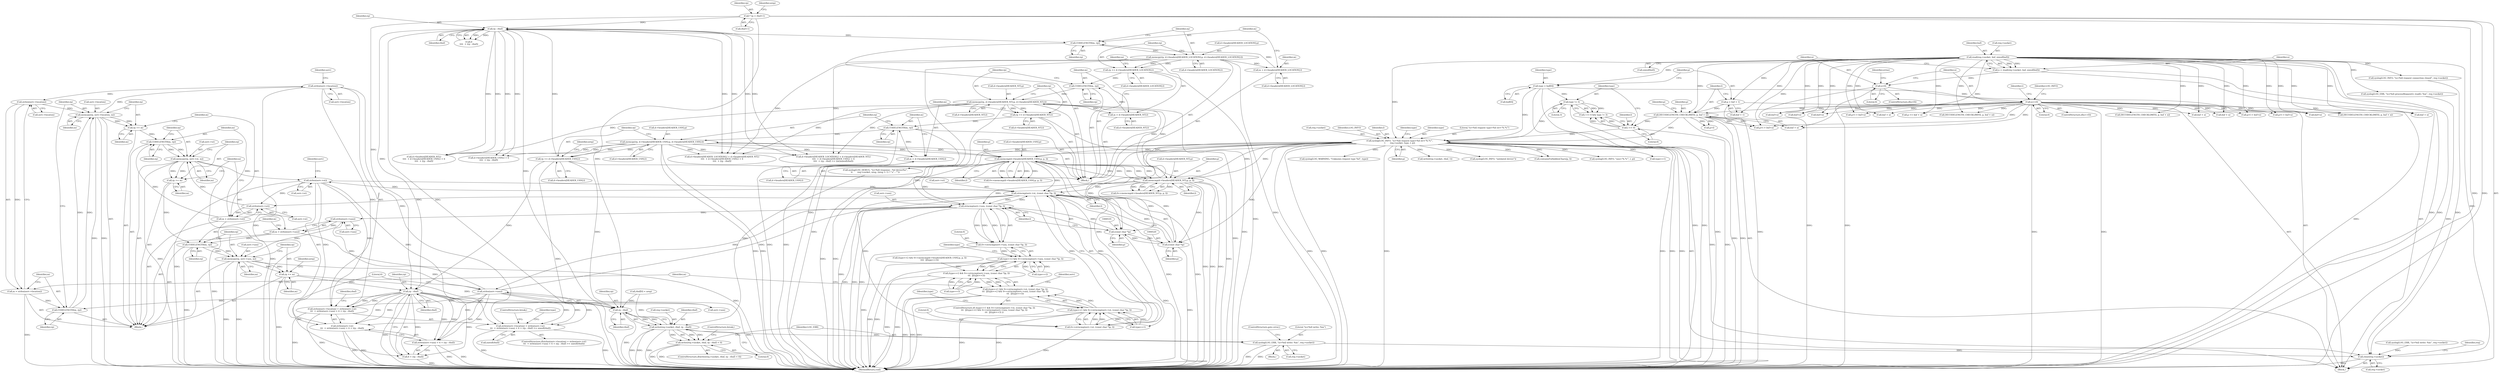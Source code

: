 digraph "0_miniupnp_140ee8d2204b383279f854802b27bdb41c1d5d1a@pointer" {
"1000485" [label="(Call,strlen(serv->location))"];
"1000551" [label="(Call,memcpy(rp, serv->location, m))"];
"1000548" [label="(Call,CODELENGTH(m, rp))"];
"1000542" [label="(Call,m = strlen(serv->location))"];
"1000544" [label="(Call,strlen(serv->location))"];
"1000485" [label="(Call,strlen(serv->location))"];
"1000501" [label="(Call,rp - rbuf)"];
"1000129" [label="(Call,* rp = rbuf+1)"];
"1000298" [label="(Call,rp - rbuf)"];
"1000447" [label="(Call,rp += d->headers[HEADER_USN].l)"];
"1000431" [label="(Call,memcpy(rp, d->headers[HEADER_USN].p, d->headers[HEADER_USN].l))"];
"1000428" [label="(Call,CODELENGTH(m, rp))"];
"1000419" [label="(Call,m = d->headers[HEADER_USN].l)"];
"1000410" [label="(Call,rp += d->headers[HEADER_NT].l)"];
"1000394" [label="(Call,memcpy(rp, d->headers[HEADER_NT].p, d->headers[HEADER_NT].l))"];
"1000391" [label="(Call,CODELENGTH(m, rp))"];
"1000382" [label="(Call,m = d->headers[HEADER_NT].l)"];
"1000373" [label="(Call,rp += d->headers[HEADER_LOCATION].l)"];
"1000357" [label="(Call,memcpy(rp, d->headers[HEADER_LOCATION].p, d->headers[HEADER_LOCATION].l))"];
"1000354" [label="(Call,CODELENGTH(m, rp))"];
"1000345" [label="(Call,m = d->headers[HEADER_LOCATION].l)"];
"1000314" [label="(Call,memcmp(d->headers[HEADER_NT].p, p, l))"];
"1000331" [label="(Call,memcmp(d->headers[HEADER_USN].p, p, l))"];
"1000236" [label="(Call,syslog(LOG_INFO, \"(s=%d) request type=%d str='%.*s'\",\n\t       req->socket, type, l, p))"];
"1000146" [label="(Call,read(req->socket, buf, sizeof(buf)))"];
"1000194" [label="(Call,type = buf[0])"];
"1000228" [label="(Call,type != 3)"];
"1000225" [label="(Call,l == 0)"];
"1000204" [label="(Call,DECODELENGTH_CHECKLIMIT(l, p, buf + n))"];
"1000199" [label="(Call,p = buf + 1)"];
"1000179" [label="(Call,n==0)"];
"1000154" [label="(Call,n<0)"];
"1000144" [label="(Call,n = read(req->socket, buf, sizeof(buf)))"];
"1000593" [label="(Call,rp += m)"];
"1000587" [label="(Call,memcpy(rp, serv->usn, m))"];
"1000584" [label="(Call,CODELENGTH(m, rp))"];
"1000578" [label="(Call,m = strlen(serv->usn))"];
"1000580" [label="(Call,strlen(serv->usn))"];
"1000495" [label="(Call,strlen(serv->usn))"];
"1000530" [label="(Call,strncmp(serv->usn, (const char *)p, l))"];
"1000534" [label="(Call,(const char *)p)"];
"1000519" [label="(Call,(const char *)p)"];
"1000515" [label="(Call,strncmp(serv->st, (const char *)p, l))"];
"1000490" [label="(Call,strlen(serv->st))"];
"1000569" [label="(Call,memcpy(rp, serv->st, m))"];
"1000566" [label="(Call,CODELENGTH(m, rp))"];
"1000560" [label="(Call,m = strlen(serv->st))"];
"1000562" [label="(Call,strlen(serv->st))"];
"1000557" [label="(Call,rp += m)"];
"1000575" [label="(Call,rp += m)"];
"1000483" [label="(Call,strlen(serv->location) + strlen(serv->st)\n\t\t\t  + strlen(serv->usn) + 6 + (rp - rbuf) >= sizeof(rbuf))"];
"1000484" [label="(Call,strlen(serv->location) + strlen(serv->st)\n\t\t\t  + strlen(serv->usn) + 6 + (rp - rbuf))"];
"1000489" [label="(Call,strlen(serv->st)\n\t\t\t  + strlen(serv->usn) + 6 + (rp - rbuf))"];
"1000513" [label="(Call,0==strncmp(serv->st, (const char *)p, l))"];
"1000509" [label="(Call,type==1 && 0==strncmp(serv->st, (const char *)p, l))"];
"1000508" [label="(Call,(type==1 && 0==strncmp(serv->st, (const char *)p, l))\n\t\t\t  ||(type==2 && 0==strncmp(serv->usn, (const char *)p, l))\n\t\t\t  ||(type==3))"];
"1000494" [label="(Call,strlen(serv->usn) + 6 + (rp - rbuf))"];
"1000499" [label="(Call,6 + (rp - rbuf))"];
"1000623" [label="(Call,rp - rbuf)"];
"1000618" [label="(Call,write(req->socket, rbuf, rp - rbuf))"];
"1000617" [label="(Call,write(req->socket, rbuf, rp - rbuf) < 0)"];
"1000628" [label="(Call,syslog(LOG_ERR, \"(s=%d) write: %m\", req->socket))"];
"1001044" [label="(Call,close(req->socket))"];
"1000528" [label="(Call,0==strncmp(serv->usn, (const char *)p, l))"];
"1000524" [label="(Call,type==2 && 0==strncmp(serv->usn, (const char *)p, l))"];
"1000523" [label="(Call,(type==2 && 0==strncmp(serv->usn, (const char *)p, l))\n\t\t\t  ||(type==3))"];
"1000224" [label="(Call,l == 0 && type != 3)"];
"1000204" [label="(Call,DECODELENGTH_CHECKLIMIT(l, p, buf + n))"];
"1000227" [label="(Literal,0)"];
"1000576" [label="(Identifier,rp)"];
"1000629" [label="(Identifier,LOG_ERR)"];
"1000226" [label="(Identifier,l)"];
"1000359" [label="(Call,d->headers[HEADER_LOCATION].p)"];
"1000491" [label="(Call,serv->st)"];
"1000523" [label="(Call,(type==2 && 0==strncmp(serv->usn, (const char *)p, l))\n\t\t\t  ||(type==3))"];
"1000544" [label="(Call,strlen(serv->location))"];
"1000420" [label="(Identifier,m)"];
"1000597" [label="(Identifier,nrep)"];
"1000507" [label="(ControlStructure,if( (type==1 && 0==strncmp(serv->st, (const char *)p, l))\n\t\t\t  ||(type==2 && 0==strncmp(serv->usn, (const char *)p, l))\n\t\t\t  ||(type==3) ))"];
"1000536" [label="(Identifier,p)"];
"1000623" [label="(Call,rp - rbuf)"];
"1000492" [label="(Identifier,serv)"];
"1000484" [label="(Call,strlen(serv->location) + strlen(serv->st)\n\t\t\t  + strlen(serv->usn) + 6 + (rp - rbuf))"];
"1000552" [label="(Identifier,rp)"];
"1000503" [label="(Identifier,rbuf)"];
"1000357" [label="(Call,memcpy(rp, d->headers[HEADER_LOCATION].p, d->headers[HEADER_LOCATION].l))"];
"1000567" [label="(Identifier,m)"];
"1000630" [label="(Literal,\"(s=%d) write: %m\")"];
"1000129" [label="(Call,* rp = rbuf+1)"];
"1000272" [label="(Call,d->headers[HEADER_LOCATION].l + d->headers[HEADER_NT].l\n\t\t\t\t  + d->headers[HEADER_USN].l + 6\n\t\t\t\t  + (rp - rbuf))"];
"1000854" [label="(Call,buf+n)"];
"1000183" [label="(Call,syslog(LOG_INFO, \"(s=%d) request connection closed\", req->socket))"];
"1000510" [label="(Call,type==1)"];
"1001003" [label="(Call,write(req->socket, rbuf, 1))"];
"1000201" [label="(Call,buf + 1)"];
"1000428" [label="(Call,CODELENGTH(m, rp))"];
"1000548" [label="(Call,CODELENGTH(m, rp))"];
"1000375" [label="(Call,d->headers[HEADER_LOCATION].l)"];
"1000213" [label="(Identifier,p)"];
"1000432" [label="(Identifier,rp)"];
"1000332" [label="(Call,d->headers[HEADER_USN].p)"];
"1000553" [label="(Call,serv->location)"];
"1000519" [label="(Call,(const char *)p)"];
"1000298" [label="(Call,rp - rbuf)"];
"1000497" [label="(Identifier,serv)"];
"1000180" [label="(Identifier,n)"];
"1000624" [label="(Identifier,rp)"];
"1000312" [label="(Call,0==memcmp(d->headers[HEADER_NT].p, p, l))"];
"1000225" [label="(Call,l == 0)"];
"1000355" [label="(Identifier,m)"];
"1000246" [label="(Identifier,type)"];
"1000179" [label="(Call,n==0)"];
"1000486" [label="(Call,serv->location)"];
"1000322" [label="(Identifier,p)"];
"1000131" [label="(Call,rbuf+1)"];
"1000181" [label="(Literal,0)"];
"1000339" [label="(Identifier,p)"];
"1000594" [label="(Identifier,rp)"];
"1000506" [label="(ControlStructure,break;)"];
"1000199" [label="(Call,p = buf + 1)"];
"1000628" [label="(Call,syslog(LOG_ERR, \"(s=%d) write: %m\", req->socket))"];
"1000570" [label="(Identifier,rp)"];
"1000560" [label="(Call,m = strlen(serv->st))"];
"1000116" [label="(Block,)"];
"1000299" [label="(Identifier,rp)"];
"1000526" [label="(Identifier,type)"];
"1000496" [label="(Call,serv->usn)"];
"1000194" [label="(Call,type = buf[0])"];
"1000541" [label="(Block,)"];
"1000265" [label="(Call,syslog(LOG_INFO, \"outdated device\"))"];
"1000366" [label="(Call,d->headers[HEADER_LOCATION].l)"];
"1000592" [label="(Identifier,m)"];
"1000329" [label="(Call,0==memcmp(d->headers[HEADER_USN].p, p, l))"];
"1000524" [label="(Call,type==2 && 0==strncmp(serv->usn, (const char *)p, l))"];
"1000542" [label="(Call,m = strlen(serv->location))"];
"1000324" [label="(Call,(type==2 && 0==memcmp(d->headers[HEADER_USN].p, p, l))\n\t\t\t\t  ||(type==3))"];
"1000568" [label="(Identifier,rp)"];
"1000850" [label="(Call,p+l > buf+n)"];
"1000513" [label="(Call,0==strncmp(serv->st, (const char *)p, l))"];
"1000625" [label="(Identifier,rbuf)"];
"1000212" [label="(Call,p+l)"];
"1000433" [label="(Call,d->headers[HEADER_USN].p)"];
"1000230" [label="(Literal,3)"];
"1000429" [label="(Identifier,m)"];
"1000191" [label="(Identifier,t)"];
"1000537" [label="(Identifier,l)"];
"1000699" [label="(Call,p >= buf + n)"];
"1000595" [label="(Identifier,m)"];
"1000505" [label="(Identifier,rbuf)"];
"1000485" [label="(Call,strlen(serv->location))"];
"1000550" [label="(Identifier,rp)"];
"1001055" [label="(MethodReturn,void)"];
"1000419" [label="(Call,m = d->headers[HEADER_USN].l)"];
"1000410" [label="(Call,rp += d->headers[HEADER_NT].l)"];
"1000392" [label="(Identifier,m)"];
"1000144" [label="(Call,n = read(req->socket, buf, sizeof(buf)))"];
"1000345" [label="(Call,m = d->headers[HEADER_LOCATION].l)"];
"1000229" [label="(Identifier,type)"];
"1000588" [label="(Identifier,rp)"];
"1000500" [label="(Literal,6)"];
"1000571" [label="(Call,serv->st)"];
"1000577" [label="(Identifier,m)"];
"1000382" [label="(Call,m = d->headers[HEADER_NT].l)"];
"1000384" [label="(Call,d->headers[HEADER_NT].l)"];
"1000579" [label="(Identifier,m)"];
"1000323" [label="(Identifier,l)"];
"1000242" [label="(Identifier,type)"];
"1001011" [label="(Call,syslog(LOG_ERR, \"(s=%d) write: %m\", req->socket))"];
"1000843" [label="(Call,DECODELENGTH_CHECKLIMIT(l, p, buf + n))"];
"1000228" [label="(Call,type != 3)"];
"1000846" [label="(Call,buf + n)"];
"1000530" [label="(Call,strncmp(serv->usn, (const char *)p, l))"];
"1000153" [label="(ControlStructure,if(n<0))"];
"1000300" [label="(Identifier,rbuf)"];
"1000635" [label="(ControlStructure,break;)"];
"1000412" [label="(Call,d->headers[HEADER_NT].l)"];
"1000656" [label="(Call,containsForbiddenChars(p, l))"];
"1000543" [label="(Identifier,m)"];
"1000154" [label="(Call,n<0)"];
"1000511" [label="(Identifier,type)"];
"1000396" [label="(Call,d->headers[HEADER_NT].p)"];
"1000561" [label="(Identifier,m)"];
"1000448" [label="(Identifier,rp)"];
"1000549" [label="(Identifier,m)"];
"1000779" [label="(Call,buf + n)"];
"1000393" [label="(Identifier,rp)"];
"1000634" [label="(ControlStructure,goto error;)"];
"1000586" [label="(Identifier,rp)"];
"1000151" [label="(Call,sizeof(buf))"];
"1000737" [label="(Call,syslog(LOG_INFO, \"usn='%.*s'\", l, p))"];
"1000161" [label="(Identifier,errno)"];
"1000440" [label="(Call,d->headers[HEADER_USN].l)"];
"1000709" [label="(Call,DECODELENGTH_CHECKLIMIT(l, p, buf + n))"];
"1000499" [label="(Call,6 + (rp - rbuf))"];
"1000585" [label="(Identifier,m)"];
"1000626" [label="(Literal,0)"];
"1000200" [label="(Identifier,p)"];
"1000627" [label="(Block,)"];
"1000184" [label="(Identifier,LOG_INFO)"];
"1000411" [label="(Identifier,rp)"];
"1000309" [label="(Call,type==1)"];
"1000558" [label="(Identifier,rp)"];
"1000383" [label="(Identifier,m)"];
"1000195" [label="(Identifier,type)"];
"1000525" [label="(Call,type==2)"];
"1000314" [label="(Call,memcmp(d->headers[HEADER_NT].p, p, l))"];
"1000155" [label="(Identifier,n)"];
"1000569" [label="(Call,memcpy(rp, serv->st, m))"];
"1000557" [label="(Call,rp += m)"];
"1000447" [label="(Call,rp += d->headers[HEADER_USN].l)"];
"1000534" [label="(Call,(const char *)p)"];
"1000521" [label="(Identifier,p)"];
"1000489" [label="(Call,strlen(serv->st)\n\t\t\t  + strlen(serv->usn) + 6 + (rp - rbuf))"];
"1000344" [label="(Block,)"];
"1000315" [label="(Call,d->headers[HEADER_NT].p)"];
"1000211" [label="(Call,p+l > buf+n)"];
"1000531" [label="(Call,serv->usn)"];
"1000475" [label="(Identifier,serv)"];
"1000587" [label="(Call,memcpy(rp, serv->usn, m))"];
"1000374" [label="(Identifier,rp)"];
"1000244" [label="(Identifier,p)"];
"1000783" [label="(Call,p+l > buf+n)"];
"1000431" [label="(Call,memcpy(rp, d->headers[HEADER_USN].p, d->headers[HEADER_USN].l))"];
"1000146" [label="(Call,read(req->socket, buf, sizeof(buf)))"];
"1000619" [label="(Call,req->socket)"];
"1000494" [label="(Call,strlen(serv->usn) + 6 + (rp - rbuf))"];
"1000522" [label="(Identifier,l)"];
"1000516" [label="(Call,serv->st)"];
"1000483" [label="(Call,strlen(serv->location) + strlen(serv->st)\n\t\t\t  + strlen(serv->usn) + 6 + (rp - rbuf) >= sizeof(rbuf))"];
"1000490" [label="(Call,strlen(serv->st))"];
"1000346" [label="(Identifier,m)"];
"1000196" [label="(Call,buf[0])"];
"1000502" [label="(Identifier,rp)"];
"1000271" [label="(Call,d->headers[HEADER_LOCATION].l + d->headers[HEADER_NT].l\n\t\t\t\t  + d->headers[HEADER_USN].l + 6\n\t\t\t\t  + (rp - rbuf) >= (int)sizeof(rbuf))"];
"1001045" [label="(Call,req->socket)"];
"1000238" [label="(Literal,\"(s=%d) request type=%d str='%.*s'\")"];
"1000539" [label="(Identifier,type)"];
"1000538" [label="(Call,type==3)"];
"1000545" [label="(Call,serv->location)"];
"1000574" [label="(Identifier,m)"];
"1000617" [label="(Call,write(req->socket, rbuf, rp - rbuf) < 0)"];
"1000495" [label="(Call,strlen(serv->usn))"];
"1000394" [label="(Call,memcpy(rp, d->headers[HEADER_NT].p, d->headers[HEADER_NT].l))"];
"1000147" [label="(Call,req->socket)"];
"1000562" [label="(Call,strlen(serv->st))"];
"1000563" [label="(Call,serv->st)"];
"1000449" [label="(Call,d->headers[HEADER_USN].l)"];
"1000207" [label="(Call,buf + n)"];
"1000391" [label="(Call,CODELENGTH(m, rp))"];
"1000347" [label="(Call,d->headers[HEADER_LOCATION].l)"];
"1000603" [label="(Call,syslog(LOG_DEBUG, \"(s=%d) response : %d device%s\",\n\t\t       req->socket, nrep, (nrep > 1) ? \"s\" : \"\"))"];
"1000288" [label="(Call,d->headers[HEADER_USN].l + 6\n\t\t\t\t  + (rp - rbuf))"];
"1000992" [label="(Call,syslog(LOG_WARNING, \"Unknown request type %d\", type))"];
"1001044" [label="(Call,close(req->socket))"];
"1000529" [label="(Literal,0)"];
"1000580" [label="(Call,strlen(serv->usn))"];
"1000239" [label="(Call,req->socket)"];
"1000156" [label="(Literal,0)"];
"1000280" [label="(Call,d->headers[HEADER_NT].l\n\t\t\t\t  + d->headers[HEADER_USN].l + 6\n\t\t\t\t  + (rp - rbuf))"];
"1000575" [label="(Call,rp += m)"];
"1000598" [label="(Call,rbuf[0] = nrep)"];
"1000589" [label="(Call,serv->usn)"];
"1000150" [label="(Identifier,buf)"];
"1000584" [label="(Call,CODELENGTH(m, rp))"];
"1000581" [label="(Call,serv->usn)"];
"1000509" [label="(Call,type==1 && 0==strncmp(serv->st, (const char *)p, l))"];
"1000296" [label="(Call,6\n\t\t\t\t  + (rp - rbuf))"];
"1000712" [label="(Call,buf + n)"];
"1000354" [label="(Call,CODELENGTH(m, rp))"];
"1000578" [label="(Call,m = strlen(serv->usn))"];
"1000514" [label="(Literal,0)"];
"1000622" [label="(Identifier,rbuf)"];
"1000776" [label="(Call,DECODELENGTH_CHECKLIMIT(l, p, buf + n))"];
"1000508" [label="(Call,(type==1 && 0==strncmp(serv->st, (const char *)p, l))\n\t\t\t  ||(type==2 && 0==strncmp(serv->usn, (const char *)p, l))\n\t\t\t  ||(type==3))"];
"1000145" [label="(Identifier,n)"];
"1000171" [label="(Call,syslog(LOG_ERR, \"(s=%d) processRequest(): read(): %m\", req->socket))"];
"1000395" [label="(Identifier,rp)"];
"1000618" [label="(Call,write(req->socket, rbuf, rp - rbuf))"];
"1000457" [label="(Identifier,nrep)"];
"1000130" [label="(Identifier,rp)"];
"1000178" [label="(ControlStructure,if(n==0))"];
"1000205" [label="(Identifier,l)"];
"1000559" [label="(Identifier,m)"];
"1000236" [label="(Call,syslog(LOG_INFO, \"(s=%d) request type=%d str='%.*s'\",\n\t       req->socket, type, l, p))"];
"1000501" [label="(Call,rp - rbuf)"];
"1000566" [label="(Call,CODELENGTH(m, rp))"];
"1000515" [label="(Call,strncmp(serv->st, (const char *)p, l))"];
"1000593" [label="(Call,rp += m)"];
"1000787" [label="(Call,buf+n)"];
"1000716" [label="(Call,p+l > buf+n)"];
"1000356" [label="(Identifier,rp)"];
"1000358" [label="(Identifier,rp)"];
"1000528" [label="(Call,0==strncmp(serv->usn, (const char *)p, l))"];
"1000616" [label="(ControlStructure,if(write(req->socket, rbuf, rp - rbuf) < 0))"];
"1001050" [label="(Identifier,req)"];
"1000373" [label="(Call,rp += d->headers[HEADER_LOCATION].l)"];
"1000215" [label="(Call,buf+n)"];
"1000237" [label="(Identifier,LOG_INFO)"];
"1000206" [label="(Identifier,p)"];
"1000331" [label="(Call,memcmp(d->headers[HEADER_USN].p, p, l))"];
"1000482" [label="(ControlStructure,if(strlen(serv->location) + strlen(serv->st)\n\t\t\t  + strlen(serv->usn) + 6 + (rp - rbuf) >= sizeof(rbuf)))"];
"1000551" [label="(Call,memcpy(rp, serv->location, m))"];
"1000556" [label="(Identifier,m)"];
"1000243" [label="(Identifier,l)"];
"1000430" [label="(Identifier,rp)"];
"1000340" [label="(Identifier,l)"];
"1000421" [label="(Call,d->headers[HEADER_USN].l)"];
"1000701" [label="(Call,buf + n)"];
"1000504" [label="(Call,sizeof(rbuf))"];
"1000720" [label="(Call,buf+n)"];
"1000631" [label="(Call,req->socket)"];
"1000403" [label="(Call,d->headers[HEADER_NT].l)"];
"1000136" [label="(Identifier,nrep)"];
"1000485" -> "1000484"  [label="AST: "];
"1000485" -> "1000486"  [label="CFG: "];
"1000486" -> "1000485"  [label="AST: "];
"1000492" -> "1000485"  [label="CFG: "];
"1000485" -> "1001055"  [label="DDG: "];
"1000485" -> "1000483"  [label="DDG: "];
"1000485" -> "1000484"  [label="DDG: "];
"1000551" -> "1000485"  [label="DDG: "];
"1000485" -> "1000544"  [label="DDG: "];
"1000551" -> "1000541"  [label="AST: "];
"1000551" -> "1000556"  [label="CFG: "];
"1000552" -> "1000551"  [label="AST: "];
"1000553" -> "1000551"  [label="AST: "];
"1000556" -> "1000551"  [label="AST: "];
"1000558" -> "1000551"  [label="CFG: "];
"1000551" -> "1001055"  [label="DDG: "];
"1000551" -> "1001055"  [label="DDG: "];
"1000548" -> "1000551"  [label="DDG: "];
"1000548" -> "1000551"  [label="DDG: "];
"1000544" -> "1000551"  [label="DDG: "];
"1000551" -> "1000557"  [label="DDG: "];
"1000551" -> "1000557"  [label="DDG: "];
"1000548" -> "1000541"  [label="AST: "];
"1000548" -> "1000550"  [label="CFG: "];
"1000549" -> "1000548"  [label="AST: "];
"1000550" -> "1000548"  [label="AST: "];
"1000552" -> "1000548"  [label="CFG: "];
"1000542" -> "1000548"  [label="DDG: "];
"1000501" -> "1000548"  [label="DDG: "];
"1000542" -> "1000541"  [label="AST: "];
"1000542" -> "1000544"  [label="CFG: "];
"1000543" -> "1000542"  [label="AST: "];
"1000544" -> "1000542"  [label="AST: "];
"1000549" -> "1000542"  [label="CFG: "];
"1000542" -> "1001055"  [label="DDG: "];
"1000544" -> "1000542"  [label="DDG: "];
"1000544" -> "1000545"  [label="CFG: "];
"1000545" -> "1000544"  [label="AST: "];
"1000501" -> "1000499"  [label="AST: "];
"1000501" -> "1000503"  [label="CFG: "];
"1000502" -> "1000501"  [label="AST: "];
"1000503" -> "1000501"  [label="AST: "];
"1000499" -> "1000501"  [label="CFG: "];
"1000501" -> "1001055"  [label="DDG: "];
"1000501" -> "1000483"  [label="DDG: "];
"1000501" -> "1000483"  [label="DDG: "];
"1000501" -> "1000484"  [label="DDG: "];
"1000501" -> "1000484"  [label="DDG: "];
"1000501" -> "1000489"  [label="DDG: "];
"1000501" -> "1000489"  [label="DDG: "];
"1000501" -> "1000494"  [label="DDG: "];
"1000501" -> "1000494"  [label="DDG: "];
"1000501" -> "1000499"  [label="DDG: "];
"1000501" -> "1000499"  [label="DDG: "];
"1000129" -> "1000501"  [label="DDG: "];
"1000298" -> "1000501"  [label="DDG: "];
"1000593" -> "1000501"  [label="DDG: "];
"1000447" -> "1000501"  [label="DDG: "];
"1000501" -> "1000623"  [label="DDG: "];
"1000129" -> "1000116"  [label="AST: "];
"1000129" -> "1000131"  [label="CFG: "];
"1000130" -> "1000129"  [label="AST: "];
"1000131" -> "1000129"  [label="AST: "];
"1000136" -> "1000129"  [label="CFG: "];
"1000129" -> "1001055"  [label="DDG: "];
"1000129" -> "1001055"  [label="DDG: "];
"1000129" -> "1000298"  [label="DDG: "];
"1000129" -> "1000623"  [label="DDG: "];
"1000298" -> "1000296"  [label="AST: "];
"1000298" -> "1000300"  [label="CFG: "];
"1000299" -> "1000298"  [label="AST: "];
"1000300" -> "1000298"  [label="AST: "];
"1000296" -> "1000298"  [label="CFG: "];
"1000298" -> "1001055"  [label="DDG: "];
"1000298" -> "1000271"  [label="DDG: "];
"1000298" -> "1000271"  [label="DDG: "];
"1000298" -> "1000272"  [label="DDG: "];
"1000298" -> "1000272"  [label="DDG: "];
"1000298" -> "1000280"  [label="DDG: "];
"1000298" -> "1000280"  [label="DDG: "];
"1000298" -> "1000288"  [label="DDG: "];
"1000298" -> "1000288"  [label="DDG: "];
"1000298" -> "1000296"  [label="DDG: "];
"1000298" -> "1000296"  [label="DDG: "];
"1000447" -> "1000298"  [label="DDG: "];
"1000298" -> "1000354"  [label="DDG: "];
"1000298" -> "1000623"  [label="DDG: "];
"1000447" -> "1000344"  [label="AST: "];
"1000447" -> "1000449"  [label="CFG: "];
"1000448" -> "1000447"  [label="AST: "];
"1000449" -> "1000447"  [label="AST: "];
"1000457" -> "1000447"  [label="CFG: "];
"1000447" -> "1001055"  [label="DDG: "];
"1000431" -> "1000447"  [label="DDG: "];
"1000431" -> "1000447"  [label="DDG: "];
"1000447" -> "1000623"  [label="DDG: "];
"1000431" -> "1000344"  [label="AST: "];
"1000431" -> "1000440"  [label="CFG: "];
"1000432" -> "1000431"  [label="AST: "];
"1000433" -> "1000431"  [label="AST: "];
"1000440" -> "1000431"  [label="AST: "];
"1000448" -> "1000431"  [label="CFG: "];
"1000431" -> "1001055"  [label="DDG: "];
"1000431" -> "1001055"  [label="DDG: "];
"1000431" -> "1000271"  [label="DDG: "];
"1000431" -> "1000272"  [label="DDG: "];
"1000431" -> "1000280"  [label="DDG: "];
"1000431" -> "1000288"  [label="DDG: "];
"1000431" -> "1000331"  [label="DDG: "];
"1000431" -> "1000419"  [label="DDG: "];
"1000428" -> "1000431"  [label="DDG: "];
"1000331" -> "1000431"  [label="DDG: "];
"1000428" -> "1000344"  [label="AST: "];
"1000428" -> "1000430"  [label="CFG: "];
"1000429" -> "1000428"  [label="AST: "];
"1000430" -> "1000428"  [label="AST: "];
"1000432" -> "1000428"  [label="CFG: "];
"1000428" -> "1001055"  [label="DDG: "];
"1000428" -> "1001055"  [label="DDG: "];
"1000419" -> "1000428"  [label="DDG: "];
"1000410" -> "1000428"  [label="DDG: "];
"1000419" -> "1000344"  [label="AST: "];
"1000419" -> "1000421"  [label="CFG: "];
"1000420" -> "1000419"  [label="AST: "];
"1000421" -> "1000419"  [label="AST: "];
"1000429" -> "1000419"  [label="CFG: "];
"1000410" -> "1000344"  [label="AST: "];
"1000410" -> "1000412"  [label="CFG: "];
"1000411" -> "1000410"  [label="AST: "];
"1000412" -> "1000410"  [label="AST: "];
"1000420" -> "1000410"  [label="CFG: "];
"1000410" -> "1001055"  [label="DDG: "];
"1000394" -> "1000410"  [label="DDG: "];
"1000394" -> "1000410"  [label="DDG: "];
"1000394" -> "1000344"  [label="AST: "];
"1000394" -> "1000403"  [label="CFG: "];
"1000395" -> "1000394"  [label="AST: "];
"1000396" -> "1000394"  [label="AST: "];
"1000403" -> "1000394"  [label="AST: "];
"1000411" -> "1000394"  [label="CFG: "];
"1000394" -> "1001055"  [label="DDG: "];
"1000394" -> "1001055"  [label="DDG: "];
"1000394" -> "1000271"  [label="DDG: "];
"1000394" -> "1000272"  [label="DDG: "];
"1000394" -> "1000280"  [label="DDG: "];
"1000394" -> "1000314"  [label="DDG: "];
"1000394" -> "1000382"  [label="DDG: "];
"1000391" -> "1000394"  [label="DDG: "];
"1000314" -> "1000394"  [label="DDG: "];
"1000391" -> "1000344"  [label="AST: "];
"1000391" -> "1000393"  [label="CFG: "];
"1000392" -> "1000391"  [label="AST: "];
"1000393" -> "1000391"  [label="AST: "];
"1000395" -> "1000391"  [label="CFG: "];
"1000382" -> "1000391"  [label="DDG: "];
"1000373" -> "1000391"  [label="DDG: "];
"1000382" -> "1000344"  [label="AST: "];
"1000382" -> "1000384"  [label="CFG: "];
"1000383" -> "1000382"  [label="AST: "];
"1000384" -> "1000382"  [label="AST: "];
"1000392" -> "1000382"  [label="CFG: "];
"1000373" -> "1000344"  [label="AST: "];
"1000373" -> "1000375"  [label="CFG: "];
"1000374" -> "1000373"  [label="AST: "];
"1000375" -> "1000373"  [label="AST: "];
"1000383" -> "1000373"  [label="CFG: "];
"1000373" -> "1001055"  [label="DDG: "];
"1000357" -> "1000373"  [label="DDG: "];
"1000357" -> "1000373"  [label="DDG: "];
"1000357" -> "1000344"  [label="AST: "];
"1000357" -> "1000366"  [label="CFG: "];
"1000358" -> "1000357"  [label="AST: "];
"1000359" -> "1000357"  [label="AST: "];
"1000366" -> "1000357"  [label="AST: "];
"1000374" -> "1000357"  [label="CFG: "];
"1000357" -> "1001055"  [label="DDG: "];
"1000357" -> "1001055"  [label="DDG: "];
"1000357" -> "1000271"  [label="DDG: "];
"1000357" -> "1000272"  [label="DDG: "];
"1000357" -> "1000345"  [label="DDG: "];
"1000354" -> "1000357"  [label="DDG: "];
"1000354" -> "1000344"  [label="AST: "];
"1000354" -> "1000356"  [label="CFG: "];
"1000355" -> "1000354"  [label="AST: "];
"1000356" -> "1000354"  [label="AST: "];
"1000358" -> "1000354"  [label="CFG: "];
"1000345" -> "1000354"  [label="DDG: "];
"1000345" -> "1000344"  [label="AST: "];
"1000345" -> "1000347"  [label="CFG: "];
"1000346" -> "1000345"  [label="AST: "];
"1000347" -> "1000345"  [label="AST: "];
"1000355" -> "1000345"  [label="CFG: "];
"1000314" -> "1000312"  [label="AST: "];
"1000314" -> "1000323"  [label="CFG: "];
"1000315" -> "1000314"  [label="AST: "];
"1000322" -> "1000314"  [label="AST: "];
"1000323" -> "1000314"  [label="AST: "];
"1000312" -> "1000314"  [label="CFG: "];
"1000314" -> "1001055"  [label="DDG: "];
"1000314" -> "1001055"  [label="DDG: "];
"1000314" -> "1001055"  [label="DDG: "];
"1000314" -> "1000312"  [label="DDG: "];
"1000314" -> "1000312"  [label="DDG: "];
"1000314" -> "1000312"  [label="DDG: "];
"1000331" -> "1000314"  [label="DDG: "];
"1000331" -> "1000314"  [label="DDG: "];
"1000236" -> "1000314"  [label="DDG: "];
"1000236" -> "1000314"  [label="DDG: "];
"1000314" -> "1000331"  [label="DDG: "];
"1000314" -> "1000331"  [label="DDG: "];
"1000314" -> "1000519"  [label="DDG: "];
"1000314" -> "1000515"  [label="DDG: "];
"1000314" -> "1000534"  [label="DDG: "];
"1000314" -> "1000530"  [label="DDG: "];
"1000331" -> "1000329"  [label="AST: "];
"1000331" -> "1000340"  [label="CFG: "];
"1000332" -> "1000331"  [label="AST: "];
"1000339" -> "1000331"  [label="AST: "];
"1000340" -> "1000331"  [label="AST: "];
"1000329" -> "1000331"  [label="CFG: "];
"1000331" -> "1001055"  [label="DDG: "];
"1000331" -> "1001055"  [label="DDG: "];
"1000331" -> "1001055"  [label="DDG: "];
"1000331" -> "1000329"  [label="DDG: "];
"1000331" -> "1000329"  [label="DDG: "];
"1000331" -> "1000329"  [label="DDG: "];
"1000236" -> "1000331"  [label="DDG: "];
"1000236" -> "1000331"  [label="DDG: "];
"1000331" -> "1000519"  [label="DDG: "];
"1000331" -> "1000515"  [label="DDG: "];
"1000331" -> "1000534"  [label="DDG: "];
"1000331" -> "1000530"  [label="DDG: "];
"1000236" -> "1000116"  [label="AST: "];
"1000236" -> "1000244"  [label="CFG: "];
"1000237" -> "1000236"  [label="AST: "];
"1000238" -> "1000236"  [label="AST: "];
"1000239" -> "1000236"  [label="AST: "];
"1000242" -> "1000236"  [label="AST: "];
"1000243" -> "1000236"  [label="AST: "];
"1000244" -> "1000236"  [label="AST: "];
"1000246" -> "1000236"  [label="CFG: "];
"1000236" -> "1001055"  [label="DDG: "];
"1000236" -> "1001055"  [label="DDG: "];
"1000236" -> "1001055"  [label="DDG: "];
"1000236" -> "1001055"  [label="DDG: "];
"1000236" -> "1001055"  [label="DDG: "];
"1000236" -> "1001055"  [label="DDG: "];
"1000146" -> "1000236"  [label="DDG: "];
"1000194" -> "1000236"  [label="DDG: "];
"1000228" -> "1000236"  [label="DDG: "];
"1000225" -> "1000236"  [label="DDG: "];
"1000204" -> "1000236"  [label="DDG: "];
"1000236" -> "1000265"  [label="DDG: "];
"1000236" -> "1000309"  [label="DDG: "];
"1000236" -> "1000510"  [label="DDG: "];
"1000236" -> "1000519"  [label="DDG: "];
"1000236" -> "1000515"  [label="DDG: "];
"1000236" -> "1000534"  [label="DDG: "];
"1000236" -> "1000530"  [label="DDG: "];
"1000236" -> "1000603"  [label="DDG: "];
"1000236" -> "1000656"  [label="DDG: "];
"1000236" -> "1000656"  [label="DDG: "];
"1000236" -> "1000737"  [label="DDG: "];
"1000236" -> "1000992"  [label="DDG: "];
"1000236" -> "1001003"  [label="DDG: "];
"1000236" -> "1001044"  [label="DDG: "];
"1000146" -> "1000144"  [label="AST: "];
"1000146" -> "1000151"  [label="CFG: "];
"1000147" -> "1000146"  [label="AST: "];
"1000150" -> "1000146"  [label="AST: "];
"1000151" -> "1000146"  [label="AST: "];
"1000144" -> "1000146"  [label="CFG: "];
"1000146" -> "1001055"  [label="DDG: "];
"1000146" -> "1001055"  [label="DDG: "];
"1000146" -> "1000144"  [label="DDG: "];
"1000146" -> "1000144"  [label="DDG: "];
"1000146" -> "1000171"  [label="DDG: "];
"1000146" -> "1000183"  [label="DDG: "];
"1000146" -> "1000194"  [label="DDG: "];
"1000146" -> "1000199"  [label="DDG: "];
"1000146" -> "1000201"  [label="DDG: "];
"1000146" -> "1000204"  [label="DDG: "];
"1000146" -> "1000207"  [label="DDG: "];
"1000146" -> "1000211"  [label="DDG: "];
"1000146" -> "1000215"  [label="DDG: "];
"1000146" -> "1000699"  [label="DDG: "];
"1000146" -> "1000701"  [label="DDG: "];
"1000146" -> "1000709"  [label="DDG: "];
"1000146" -> "1000712"  [label="DDG: "];
"1000146" -> "1000716"  [label="DDG: "];
"1000146" -> "1000720"  [label="DDG: "];
"1000146" -> "1000776"  [label="DDG: "];
"1000146" -> "1000779"  [label="DDG: "];
"1000146" -> "1000783"  [label="DDG: "];
"1000146" -> "1000787"  [label="DDG: "];
"1000146" -> "1000843"  [label="DDG: "];
"1000146" -> "1000846"  [label="DDG: "];
"1000146" -> "1000850"  [label="DDG: "];
"1000146" -> "1000854"  [label="DDG: "];
"1000146" -> "1001044"  [label="DDG: "];
"1000194" -> "1000116"  [label="AST: "];
"1000194" -> "1000196"  [label="CFG: "];
"1000195" -> "1000194"  [label="AST: "];
"1000196" -> "1000194"  [label="AST: "];
"1000200" -> "1000194"  [label="CFG: "];
"1000194" -> "1001055"  [label="DDG: "];
"1000194" -> "1001055"  [label="DDG: "];
"1000194" -> "1000228"  [label="DDG: "];
"1000228" -> "1000224"  [label="AST: "];
"1000228" -> "1000230"  [label="CFG: "];
"1000229" -> "1000228"  [label="AST: "];
"1000230" -> "1000228"  [label="AST: "];
"1000224" -> "1000228"  [label="CFG: "];
"1000228" -> "1001055"  [label="DDG: "];
"1000228" -> "1000224"  [label="DDG: "];
"1000228" -> "1000224"  [label="DDG: "];
"1000225" -> "1000224"  [label="AST: "];
"1000225" -> "1000227"  [label="CFG: "];
"1000226" -> "1000225"  [label="AST: "];
"1000227" -> "1000225"  [label="AST: "];
"1000229" -> "1000225"  [label="CFG: "];
"1000224" -> "1000225"  [label="CFG: "];
"1000225" -> "1001055"  [label="DDG: "];
"1000225" -> "1000224"  [label="DDG: "];
"1000225" -> "1000224"  [label="DDG: "];
"1000204" -> "1000225"  [label="DDG: "];
"1000204" -> "1000116"  [label="AST: "];
"1000204" -> "1000207"  [label="CFG: "];
"1000205" -> "1000204"  [label="AST: "];
"1000206" -> "1000204"  [label="AST: "];
"1000207" -> "1000204"  [label="AST: "];
"1000213" -> "1000204"  [label="CFG: "];
"1000204" -> "1001055"  [label="DDG: "];
"1000204" -> "1001055"  [label="DDG: "];
"1000199" -> "1000204"  [label="DDG: "];
"1000179" -> "1000204"  [label="DDG: "];
"1000204" -> "1000211"  [label="DDG: "];
"1000204" -> "1000211"  [label="DDG: "];
"1000204" -> "1000212"  [label="DDG: "];
"1000204" -> "1000212"  [label="DDG: "];
"1000199" -> "1000116"  [label="AST: "];
"1000199" -> "1000201"  [label="CFG: "];
"1000200" -> "1000199"  [label="AST: "];
"1000201" -> "1000199"  [label="AST: "];
"1000205" -> "1000199"  [label="CFG: "];
"1000199" -> "1001055"  [label="DDG: "];
"1000179" -> "1000178"  [label="AST: "];
"1000179" -> "1000181"  [label="CFG: "];
"1000180" -> "1000179"  [label="AST: "];
"1000181" -> "1000179"  [label="AST: "];
"1000184" -> "1000179"  [label="CFG: "];
"1000191" -> "1000179"  [label="CFG: "];
"1000179" -> "1001055"  [label="DDG: "];
"1000179" -> "1001055"  [label="DDG: "];
"1000154" -> "1000179"  [label="DDG: "];
"1000179" -> "1000207"  [label="DDG: "];
"1000179" -> "1000211"  [label="DDG: "];
"1000179" -> "1000215"  [label="DDG: "];
"1000179" -> "1000699"  [label="DDG: "];
"1000179" -> "1000701"  [label="DDG: "];
"1000179" -> "1000709"  [label="DDG: "];
"1000179" -> "1000712"  [label="DDG: "];
"1000179" -> "1000716"  [label="DDG: "];
"1000179" -> "1000720"  [label="DDG: "];
"1000179" -> "1000776"  [label="DDG: "];
"1000179" -> "1000779"  [label="DDG: "];
"1000179" -> "1000783"  [label="DDG: "];
"1000179" -> "1000787"  [label="DDG: "];
"1000179" -> "1000843"  [label="DDG: "];
"1000179" -> "1000846"  [label="DDG: "];
"1000179" -> "1000850"  [label="DDG: "];
"1000179" -> "1000854"  [label="DDG: "];
"1000154" -> "1000153"  [label="AST: "];
"1000154" -> "1000156"  [label="CFG: "];
"1000155" -> "1000154"  [label="AST: "];
"1000156" -> "1000154"  [label="AST: "];
"1000161" -> "1000154"  [label="CFG: "];
"1000180" -> "1000154"  [label="CFG: "];
"1000154" -> "1001055"  [label="DDG: "];
"1000154" -> "1001055"  [label="DDG: "];
"1000144" -> "1000154"  [label="DDG: "];
"1000144" -> "1000116"  [label="AST: "];
"1000145" -> "1000144"  [label="AST: "];
"1000155" -> "1000144"  [label="CFG: "];
"1000144" -> "1001055"  [label="DDG: "];
"1000593" -> "1000541"  [label="AST: "];
"1000593" -> "1000595"  [label="CFG: "];
"1000594" -> "1000593"  [label="AST: "];
"1000595" -> "1000593"  [label="AST: "];
"1000597" -> "1000593"  [label="CFG: "];
"1000593" -> "1001055"  [label="DDG: "];
"1000587" -> "1000593"  [label="DDG: "];
"1000587" -> "1000593"  [label="DDG: "];
"1000593" -> "1000623"  [label="DDG: "];
"1000587" -> "1000541"  [label="AST: "];
"1000587" -> "1000592"  [label="CFG: "];
"1000588" -> "1000587"  [label="AST: "];
"1000589" -> "1000587"  [label="AST: "];
"1000592" -> "1000587"  [label="AST: "];
"1000594" -> "1000587"  [label="CFG: "];
"1000587" -> "1001055"  [label="DDG: "];
"1000587" -> "1001055"  [label="DDG: "];
"1000587" -> "1000495"  [label="DDG: "];
"1000584" -> "1000587"  [label="DDG: "];
"1000584" -> "1000587"  [label="DDG: "];
"1000580" -> "1000587"  [label="DDG: "];
"1000584" -> "1000541"  [label="AST: "];
"1000584" -> "1000586"  [label="CFG: "];
"1000585" -> "1000584"  [label="AST: "];
"1000586" -> "1000584"  [label="AST: "];
"1000588" -> "1000584"  [label="CFG: "];
"1000584" -> "1001055"  [label="DDG: "];
"1000578" -> "1000584"  [label="DDG: "];
"1000575" -> "1000584"  [label="DDG: "];
"1000578" -> "1000541"  [label="AST: "];
"1000578" -> "1000580"  [label="CFG: "];
"1000579" -> "1000578"  [label="AST: "];
"1000580" -> "1000578"  [label="AST: "];
"1000585" -> "1000578"  [label="CFG: "];
"1000578" -> "1001055"  [label="DDG: "];
"1000580" -> "1000578"  [label="DDG: "];
"1000580" -> "1000581"  [label="CFG: "];
"1000581" -> "1000580"  [label="AST: "];
"1000495" -> "1000580"  [label="DDG: "];
"1000530" -> "1000580"  [label="DDG: "];
"1000495" -> "1000494"  [label="AST: "];
"1000495" -> "1000496"  [label="CFG: "];
"1000496" -> "1000495"  [label="AST: "];
"1000500" -> "1000495"  [label="CFG: "];
"1000495" -> "1001055"  [label="DDG: "];
"1000495" -> "1000483"  [label="DDG: "];
"1000495" -> "1000484"  [label="DDG: "];
"1000495" -> "1000489"  [label="DDG: "];
"1000495" -> "1000494"  [label="DDG: "];
"1000530" -> "1000495"  [label="DDG: "];
"1000495" -> "1000530"  [label="DDG: "];
"1000530" -> "1000528"  [label="AST: "];
"1000530" -> "1000537"  [label="CFG: "];
"1000531" -> "1000530"  [label="AST: "];
"1000534" -> "1000530"  [label="AST: "];
"1000537" -> "1000530"  [label="AST: "];
"1000528" -> "1000530"  [label="CFG: "];
"1000530" -> "1001055"  [label="DDG: "];
"1000530" -> "1001055"  [label="DDG: "];
"1000530" -> "1001055"  [label="DDG: "];
"1000530" -> "1000515"  [label="DDG: "];
"1000530" -> "1000528"  [label="DDG: "];
"1000530" -> "1000528"  [label="DDG: "];
"1000530" -> "1000528"  [label="DDG: "];
"1000534" -> "1000530"  [label="DDG: "];
"1000515" -> "1000530"  [label="DDG: "];
"1000534" -> "1000536"  [label="CFG: "];
"1000535" -> "1000534"  [label="AST: "];
"1000536" -> "1000534"  [label="AST: "];
"1000537" -> "1000534"  [label="CFG: "];
"1000534" -> "1001055"  [label="DDG: "];
"1000534" -> "1000519"  [label="DDG: "];
"1000519" -> "1000534"  [label="DDG: "];
"1000519" -> "1000515"  [label="AST: "];
"1000519" -> "1000521"  [label="CFG: "];
"1000520" -> "1000519"  [label="AST: "];
"1000521" -> "1000519"  [label="AST: "];
"1000522" -> "1000519"  [label="CFG: "];
"1000519" -> "1001055"  [label="DDG: "];
"1000519" -> "1000515"  [label="DDG: "];
"1000515" -> "1000513"  [label="AST: "];
"1000515" -> "1000522"  [label="CFG: "];
"1000516" -> "1000515"  [label="AST: "];
"1000522" -> "1000515"  [label="AST: "];
"1000513" -> "1000515"  [label="CFG: "];
"1000515" -> "1001055"  [label="DDG: "];
"1000515" -> "1001055"  [label="DDG: "];
"1000515" -> "1001055"  [label="DDG: "];
"1000515" -> "1000490"  [label="DDG: "];
"1000515" -> "1000513"  [label="DDG: "];
"1000515" -> "1000513"  [label="DDG: "];
"1000515" -> "1000513"  [label="DDG: "];
"1000490" -> "1000515"  [label="DDG: "];
"1000515" -> "1000562"  [label="DDG: "];
"1000490" -> "1000489"  [label="AST: "];
"1000490" -> "1000491"  [label="CFG: "];
"1000491" -> "1000490"  [label="AST: "];
"1000497" -> "1000490"  [label="CFG: "];
"1000490" -> "1001055"  [label="DDG: "];
"1000490" -> "1000483"  [label="DDG: "];
"1000490" -> "1000484"  [label="DDG: "];
"1000490" -> "1000489"  [label="DDG: "];
"1000569" -> "1000490"  [label="DDG: "];
"1000490" -> "1000562"  [label="DDG: "];
"1000569" -> "1000541"  [label="AST: "];
"1000569" -> "1000574"  [label="CFG: "];
"1000570" -> "1000569"  [label="AST: "];
"1000571" -> "1000569"  [label="AST: "];
"1000574" -> "1000569"  [label="AST: "];
"1000576" -> "1000569"  [label="CFG: "];
"1000569" -> "1001055"  [label="DDG: "];
"1000569" -> "1001055"  [label="DDG: "];
"1000566" -> "1000569"  [label="DDG: "];
"1000566" -> "1000569"  [label="DDG: "];
"1000562" -> "1000569"  [label="DDG: "];
"1000569" -> "1000575"  [label="DDG: "];
"1000569" -> "1000575"  [label="DDG: "];
"1000566" -> "1000541"  [label="AST: "];
"1000566" -> "1000568"  [label="CFG: "];
"1000567" -> "1000566"  [label="AST: "];
"1000568" -> "1000566"  [label="AST: "];
"1000570" -> "1000566"  [label="CFG: "];
"1000560" -> "1000566"  [label="DDG: "];
"1000557" -> "1000566"  [label="DDG: "];
"1000560" -> "1000541"  [label="AST: "];
"1000560" -> "1000562"  [label="CFG: "];
"1000561" -> "1000560"  [label="AST: "];
"1000562" -> "1000560"  [label="AST: "];
"1000567" -> "1000560"  [label="CFG: "];
"1000560" -> "1001055"  [label="DDG: "];
"1000562" -> "1000560"  [label="DDG: "];
"1000562" -> "1000563"  [label="CFG: "];
"1000563" -> "1000562"  [label="AST: "];
"1000557" -> "1000541"  [label="AST: "];
"1000557" -> "1000559"  [label="CFG: "];
"1000558" -> "1000557"  [label="AST: "];
"1000559" -> "1000557"  [label="AST: "];
"1000561" -> "1000557"  [label="CFG: "];
"1000575" -> "1000541"  [label="AST: "];
"1000575" -> "1000577"  [label="CFG: "];
"1000576" -> "1000575"  [label="AST: "];
"1000577" -> "1000575"  [label="AST: "];
"1000579" -> "1000575"  [label="CFG: "];
"1000483" -> "1000482"  [label="AST: "];
"1000483" -> "1000504"  [label="CFG: "];
"1000484" -> "1000483"  [label="AST: "];
"1000504" -> "1000483"  [label="AST: "];
"1000506" -> "1000483"  [label="CFG: "];
"1000511" -> "1000483"  [label="CFG: "];
"1000483" -> "1001055"  [label="DDG: "];
"1000483" -> "1001055"  [label="DDG: "];
"1000484" -> "1000489"  [label="CFG: "];
"1000489" -> "1000484"  [label="AST: "];
"1000505" -> "1000484"  [label="CFG: "];
"1000484" -> "1001055"  [label="DDG: "];
"1000484" -> "1001055"  [label="DDG: "];
"1000489" -> "1000494"  [label="CFG: "];
"1000494" -> "1000489"  [label="AST: "];
"1000489" -> "1001055"  [label="DDG: "];
"1000489" -> "1001055"  [label="DDG: "];
"1000513" -> "1000509"  [label="AST: "];
"1000514" -> "1000513"  [label="AST: "];
"1000509" -> "1000513"  [label="CFG: "];
"1000513" -> "1001055"  [label="DDG: "];
"1000513" -> "1000509"  [label="DDG: "];
"1000513" -> "1000509"  [label="DDG: "];
"1000509" -> "1000508"  [label="AST: "];
"1000509" -> "1000510"  [label="CFG: "];
"1000510" -> "1000509"  [label="AST: "];
"1000526" -> "1000509"  [label="CFG: "];
"1000508" -> "1000509"  [label="CFG: "];
"1000509" -> "1001055"  [label="DDG: "];
"1000509" -> "1001055"  [label="DDG: "];
"1000509" -> "1000508"  [label="DDG: "];
"1000509" -> "1000508"  [label="DDG: "];
"1000510" -> "1000509"  [label="DDG: "];
"1000510" -> "1000509"  [label="DDG: "];
"1000508" -> "1000507"  [label="AST: "];
"1000508" -> "1000523"  [label="CFG: "];
"1000523" -> "1000508"  [label="AST: "];
"1000543" -> "1000508"  [label="CFG: "];
"1000475" -> "1000508"  [label="CFG: "];
"1000508" -> "1001055"  [label="DDG: "];
"1000508" -> "1001055"  [label="DDG: "];
"1000508" -> "1001055"  [label="DDG: "];
"1000523" -> "1000508"  [label="DDG: "];
"1000523" -> "1000508"  [label="DDG: "];
"1000494" -> "1000499"  [label="CFG: "];
"1000499" -> "1000494"  [label="AST: "];
"1000494" -> "1001055"  [label="DDG: "];
"1000494" -> "1001055"  [label="DDG: "];
"1000500" -> "1000499"  [label="AST: "];
"1000499" -> "1001055"  [label="DDG: "];
"1000623" -> "1000618"  [label="AST: "];
"1000623" -> "1000625"  [label="CFG: "];
"1000624" -> "1000623"  [label="AST: "];
"1000625" -> "1000623"  [label="AST: "];
"1000618" -> "1000623"  [label="CFG: "];
"1000623" -> "1001055"  [label="DDG: "];
"1000623" -> "1000618"  [label="DDG: "];
"1000623" -> "1000618"  [label="DDG: "];
"1000598" -> "1000623"  [label="DDG: "];
"1000618" -> "1000617"  [label="AST: "];
"1000619" -> "1000618"  [label="AST: "];
"1000622" -> "1000618"  [label="AST: "];
"1000626" -> "1000618"  [label="CFG: "];
"1000618" -> "1001055"  [label="DDG: "];
"1000618" -> "1001055"  [label="DDG: "];
"1000618" -> "1001055"  [label="DDG: "];
"1000618" -> "1000617"  [label="DDG: "];
"1000618" -> "1000617"  [label="DDG: "];
"1000618" -> "1000617"  [label="DDG: "];
"1000603" -> "1000618"  [label="DDG: "];
"1000598" -> "1000618"  [label="DDG: "];
"1000618" -> "1000628"  [label="DDG: "];
"1000617" -> "1000616"  [label="AST: "];
"1000617" -> "1000626"  [label="CFG: "];
"1000626" -> "1000617"  [label="AST: "];
"1000629" -> "1000617"  [label="CFG: "];
"1000635" -> "1000617"  [label="CFG: "];
"1000617" -> "1001055"  [label="DDG: "];
"1000617" -> "1001055"  [label="DDG: "];
"1000628" -> "1000627"  [label="AST: "];
"1000628" -> "1000631"  [label="CFG: "];
"1000629" -> "1000628"  [label="AST: "];
"1000630" -> "1000628"  [label="AST: "];
"1000631" -> "1000628"  [label="AST: "];
"1000634" -> "1000628"  [label="CFG: "];
"1000628" -> "1001055"  [label="DDG: "];
"1000628" -> "1001055"  [label="DDG: "];
"1000628" -> "1001044"  [label="DDG: "];
"1001044" -> "1000116"  [label="AST: "];
"1001044" -> "1001045"  [label="CFG: "];
"1001045" -> "1001044"  [label="AST: "];
"1001050" -> "1001044"  [label="CFG: "];
"1001044" -> "1001055"  [label="DDG: "];
"1000183" -> "1001044"  [label="DDG: "];
"1001011" -> "1001044"  [label="DDG: "];
"1000171" -> "1001044"  [label="DDG: "];
"1000528" -> "1000524"  [label="AST: "];
"1000529" -> "1000528"  [label="AST: "];
"1000524" -> "1000528"  [label="CFG: "];
"1000528" -> "1001055"  [label="DDG: "];
"1000528" -> "1000524"  [label="DDG: "];
"1000528" -> "1000524"  [label="DDG: "];
"1000524" -> "1000523"  [label="AST: "];
"1000524" -> "1000525"  [label="CFG: "];
"1000525" -> "1000524"  [label="AST: "];
"1000539" -> "1000524"  [label="CFG: "];
"1000523" -> "1000524"  [label="CFG: "];
"1000524" -> "1001055"  [label="DDG: "];
"1000524" -> "1001055"  [label="DDG: "];
"1000524" -> "1000523"  [label="DDG: "];
"1000524" -> "1000523"  [label="DDG: "];
"1000525" -> "1000524"  [label="DDG: "];
"1000525" -> "1000524"  [label="DDG: "];
"1000523" -> "1000538"  [label="CFG: "];
"1000538" -> "1000523"  [label="AST: "];
"1000523" -> "1001055"  [label="DDG: "];
"1000523" -> "1001055"  [label="DDG: "];
"1000538" -> "1000523"  [label="DDG: "];
"1000538" -> "1000523"  [label="DDG: "];
"1000324" -> "1000523"  [label="DDG: "];
}
